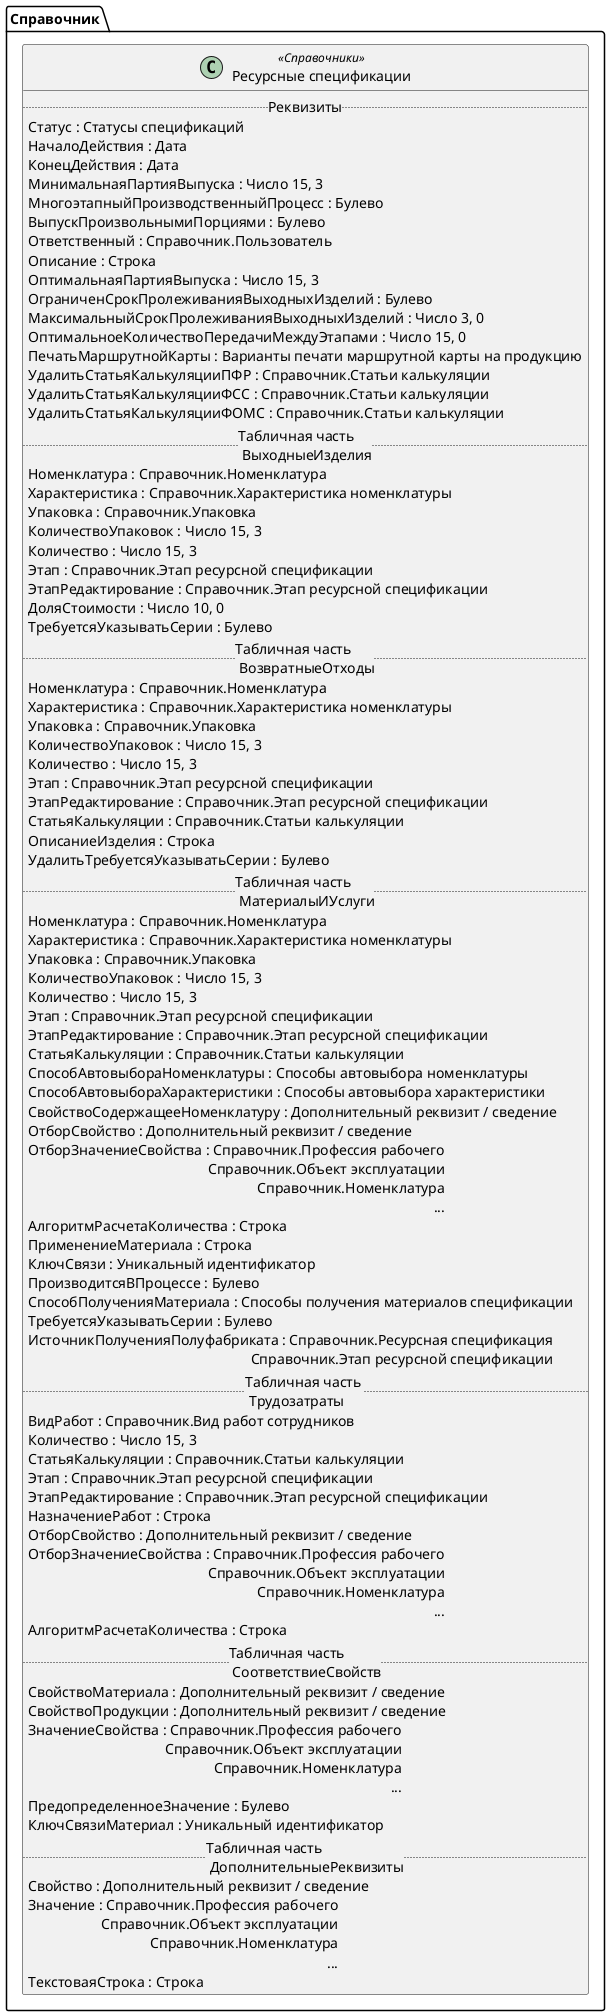 ﻿@startuml РесурсныеСпецификации
'!include templates.wsd
'..\include templates.wsd
class Справочник.РесурсныеСпецификации as "Ресурсные спецификации" <<Справочники>>
{
..Реквизиты..
Статус : Статусы спецификаций
НачалоДействия : Дата
КонецДействия : Дата
МинимальнаяПартияВыпуска : Число 15, 3
МногоэтапныйПроизводственныйПроцесс : Булево
ВыпускПроизвольнымиПорциями : Булево
Ответственный : Справочник.Пользователь
Описание : Строка
ОптимальнаяПартияВыпуска : Число 15, 3
ОграниченСрокПролеживанияВыходныхИзделий : Булево
МаксимальныйСрокПролеживанияВыходныхИзделий : Число 3, 0
ОптимальноеКоличествоПередачиМеждуЭтапами : Число 15, 0
ПечатьМаршрутнойКарты : Варианты печати маршрутной карты на продукцию
УдалитьСтатьяКалькуляцииПФР : Справочник.Статьи калькуляции
УдалитьСтатьяКалькуляцииФСС : Справочник.Статьи калькуляции
УдалитьСтатьяКалькуляцииФОМС : Справочник.Статьи калькуляции
..Табличная часть \n ВыходныеИзделия..
Номенклатура : Справочник.Номенклатура
Характеристика : Справочник.Характеристика номенклатуры
Упаковка : Справочник.Упаковка
КоличествоУпаковок : Число 15, 3
Количество : Число 15, 3
Этап : Справочник.Этап ресурсной спецификации
ЭтапРедактирование : Справочник.Этап ресурсной спецификации
ДоляСтоимости : Число 10, 0
ТребуетсяУказыватьСерии : Булево
..Табличная часть \n ВозвратныеОтходы..
Номенклатура : Справочник.Номенклатура
Характеристика : Справочник.Характеристика номенклатуры
Упаковка : Справочник.Упаковка
КоличествоУпаковок : Число 15, 3
Количество : Число 15, 3
Этап : Справочник.Этап ресурсной спецификации
ЭтапРедактирование : Справочник.Этап ресурсной спецификации
СтатьяКалькуляции : Справочник.Статьи калькуляции
ОписаниеИзделия : Строка
УдалитьТребуетсяУказыватьСерии : Булево
..Табличная часть \n МатериалыИУслуги..
Номенклатура : Справочник.Номенклатура
Характеристика : Справочник.Характеристика номенклатуры
Упаковка : Справочник.Упаковка
КоличествоУпаковок : Число 15, 3
Количество : Число 15, 3
Этап : Справочник.Этап ресурсной спецификации
ЭтапРедактирование : Справочник.Этап ресурсной спецификации
СтатьяКалькуляции : Справочник.Статьи калькуляции
СпособАвтовыбораНоменклатуры : Способы автовыбора номенклатуры
СпособАвтовыбораХарактеристики : Способы автовыбора характеристики
СвойствоСодержащееНоменклатуру : Дополнительный реквизит / сведение
ОтборСвойство : Дополнительный реквизит / сведение
ОтборЗначениеСвойства : Справочник.Профессия рабочего\rСправочник.Объект эксплуатации\rСправочник.Номенклатура\r...
АлгоритмРасчетаКоличества : Строка
ПрименениеМатериала : Строка
КлючСвязи : Уникальный идентификатор
ПроизводитсяВПроцессе : Булево
СпособПолученияМатериала : Способы получения материалов спецификации
ТребуетсяУказыватьСерии : Булево
ИсточникПолученияПолуфабриката : Справочник.Ресурсная спецификация\rСправочник.Этап ресурсной спецификации
..Табличная часть \n Трудозатраты..
ВидРабот : Справочник.Вид работ сотрудников
Количество : Число 15, 3
СтатьяКалькуляции : Справочник.Статьи калькуляции
Этап : Справочник.Этап ресурсной спецификации
ЭтапРедактирование : Справочник.Этап ресурсной спецификации
НазначениеРабот : Строка
ОтборСвойство : Дополнительный реквизит / сведение
ОтборЗначениеСвойства : Справочник.Профессия рабочего\rСправочник.Объект эксплуатации\rСправочник.Номенклатура\r...
АлгоритмРасчетаКоличества : Строка
..Табличная часть \n СоответствиеСвойств..
СвойствоМатериала : Дополнительный реквизит / сведение
СвойствоПродукции : Дополнительный реквизит / сведение
ЗначениеСвойства : Справочник.Профессия рабочего\rСправочник.Объект эксплуатации\rСправочник.Номенклатура\r...
ПредопределенноеЗначение : Булево
КлючСвязиМатериал : Уникальный идентификатор
..Табличная часть \n ДополнительныеРеквизиты..
Свойство : Дополнительный реквизит / сведение
Значение : Справочник.Профессия рабочего\rСправочник.Объект эксплуатации\rСправочник.Номенклатура\r...
ТекстоваяСтрока : Строка
}
@enduml
